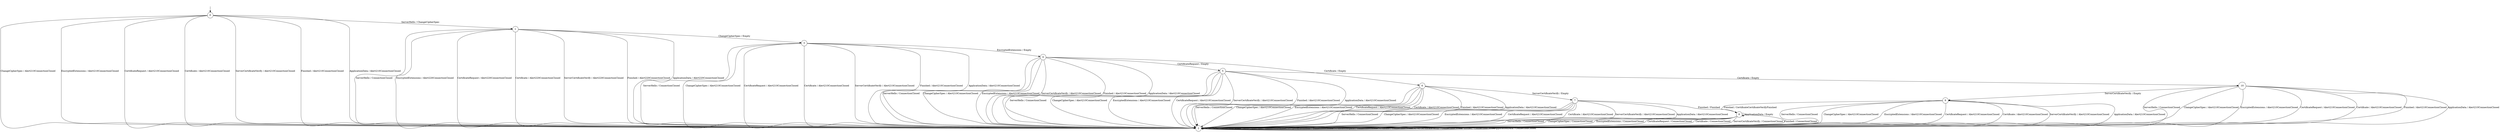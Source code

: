 digraph g {
__start0 [label="" shape="none"];

	s0 [shape="circle" label="0"];
	s1 [shape="circle" label="1"];
	s2 [shape="circle" label="2"];
	s3 [shape="circle" label="3"];
	s4 [shape="circle" label="4"];
	s5 [shape="circle" label="5"];
	s6 [shape="circle" label="6"];
	s7 [shape="circle" label="7"];
	s8 [shape="circle" label="8"];
	s9 [shape="circle" label="9"];
	s10 [shape="circle" label="10"];
	s0 -> s1[label="ServerHello / ChangeCipherSpec"]
	s0 -> s2[label="ChangeCipherSpec / Alert210ConnectionClosed"]
	s0 -> s2[label="EncryptedExtensions / Alert210ConnectionClosed"]
	s0 -> s2[label="CertificateRequest / Alert210ConnectionClosed"]
	s0 -> s2[label="Certificate / Alert210ConnectionClosed"]
	s0 -> s2[label="ServerCertificateVerify / Alert210ConnectionClosed"]
	s0 -> s2[label="Finished / Alert210ConnectionClosed"]
	s0 -> s2[label="ApplicationData / Alert210ConnectionClosed"]
	s1 -> s2[label="ServerHello / ConnectionClosed"]
	s1 -> s3[label="ChangeCipherSpec / Empty"]
	s1 -> s2[label="EncryptedExtensions / Alert220ConnectionClosed"]
	s1 -> s2[label="CertificateRequest / Alert220ConnectionClosed"]
	s1 -> s2[label="Certificate / Alert220ConnectionClosed"]
	s1 -> s2[label="ServerCertificateVerify / Alert220ConnectionClosed"]
	s1 -> s2[label="Finished / Alert220ConnectionClosed"]
	s1 -> s2[label="ApplicationData / Alert220ConnectionClosed"]
	s2 -> s2[label="ServerHello / ConnectionClosed"]
	s2 -> s2[label="ChangeCipherSpec / ConnectionClosed"]
	s2 -> s2[label="EncryptedExtensions / ConnectionClosed"]
	s2 -> s2[label="CertificateRequest / ConnectionClosed"]
	s2 -> s2[label="Certificate / ConnectionClosed"]
	s2 -> s2[label="ServerCertificateVerify / ConnectionClosed"]
	s2 -> s2[label="Finished / ConnectionClosed"]
	s2 -> s2[label="ApplicationData / ConnectionClosed"]
	s3 -> s2[label="ServerHello / ConnectionClosed"]
	s3 -> s2[label="ChangeCipherSpec / Alert210ConnectionClosed"]
	s3 -> s4[label="EncryptedExtensions / Empty"]
	s3 -> s2[label="CertificateRequest / Alert210ConnectionClosed"]
	s3 -> s2[label="Certificate / Alert210ConnectionClosed"]
	s3 -> s2[label="ServerCertificateVerify / Alert210ConnectionClosed"]
	s3 -> s2[label="Finished / Alert210ConnectionClosed"]
	s3 -> s2[label="ApplicationData / Alert210ConnectionClosed"]
	s4 -> s2[label="ServerHello / ConnectionClosed"]
	s4 -> s2[label="ChangeCipherSpec / Alert210ConnectionClosed"]
	s4 -> s2[label="EncryptedExtensions / Alert210ConnectionClosed"]
	s4 -> s5[label="CertificateRequest / Empty"]
	s4 -> s6[label="Certificate / Empty"]
	s4 -> s2[label="ServerCertificateVerify / Alert210ConnectionClosed"]
	s4 -> s2[label="Finished / Alert210ConnectionClosed"]
	s4 -> s2[label="ApplicationData / Alert210ConnectionClosed"]
	s5 -> s2[label="ServerHello / ConnectionClosed"]
	s5 -> s2[label="ChangeCipherSpec / Alert210ConnectionClosed"]
	s5 -> s2[label="EncryptedExtensions / Alert210ConnectionClosed"]
	s5 -> s2[label="CertificateRequest / Alert210ConnectionClosed"]
	s5 -> s10[label="Certificate / Empty"]
	s5 -> s2[label="ServerCertificateVerify / Alert210ConnectionClosed"]
	s5 -> s2[label="Finished / Alert210ConnectionClosed"]
	s5 -> s2[label="ApplicationData / Alert210ConnectionClosed"]
	s6 -> s2[label="ServerHello / ConnectionClosed"]
	s6 -> s2[label="ChangeCipherSpec / Alert210ConnectionClosed"]
	s6 -> s2[label="EncryptedExtensions / Alert210ConnectionClosed"]
	s6 -> s2[label="CertificateRequest / Alert210ConnectionClosed"]
	s6 -> s2[label="Certificate / Alert210ConnectionClosed"]
	s6 -> s7[label="ServerCertificateVerify / Empty"]
	s6 -> s2[label="Finished / Alert210ConnectionClosed"]
	s6 -> s2[label="ApplicationData / Alert210ConnectionClosed"]
	s7 -> s2[label="ServerHello / ConnectionClosed"]
	s7 -> s2[label="ChangeCipherSpec / Alert210ConnectionClosed"]
	s7 -> s2[label="EncryptedExtensions / Alert210ConnectionClosed"]
	s7 -> s2[label="CertificateRequest / Alert210ConnectionClosed"]
	s7 -> s2[label="Certificate / Alert210ConnectionClosed"]
	s7 -> s2[label="ServerCertificateVerify / Alert210ConnectionClosed"]
	s7 -> s8[label="Finished / Finished"]
	s7 -> s2[label="ApplicationData / Alert210ConnectionClosed"]
	s8 -> s2[label="ServerHello / ConnectionClosed"]
	s8 -> s2[label="ChangeCipherSpec / ConnectionClosed"]
	s8 -> s2[label="EncryptedExtensions / ConnectionClosed"]
	s8 -> s2[label="CertificateRequest / ConnectionClosed"]
	s8 -> s2[label="Certificate / ConnectionClosed"]
	s8 -> s2[label="ServerCertificateVerify / ConnectionClosed"]
	s8 -> s2[label="Finished / ConnectionClosed"]
	s8 -> s8[label="ApplicationData / Empty"]
	s9 -> s2[label="ServerHello / ConnectionClosed"]
	s9 -> s2[label="ChangeCipherSpec / Alert210ConnectionClosed"]
	s9 -> s2[label="EncryptedExtensions / Alert210ConnectionClosed"]
	s9 -> s2[label="CertificateRequest / Alert210ConnectionClosed"]
	s9 -> s2[label="Certificate / Alert210ConnectionClosed"]
	s9 -> s2[label="ServerCertificateVerify / Alert210ConnectionClosed"]
	s9 -> s8[label="Finished / CertificateCertificateVerifyFinished"]
	s9 -> s2[label="ApplicationData / Alert210ConnectionClosed"]
	s10 -> s2[label="ServerHello / ConnectionClosed"]
	s10 -> s2[label="ChangeCipherSpec / Alert210ConnectionClosed"]
	s10 -> s2[label="EncryptedExtensions / Alert210ConnectionClosed"]
	s10 -> s2[label="CertificateRequest / Alert210ConnectionClosed"]
	s10 -> s2[label="Certificate / Alert210ConnectionClosed"]
	s10 -> s9[label="ServerCertificateVerify / Empty"]
	s10 -> s2[label="Finished / Alert210ConnectionClosed"]
	s10 -> s2[label="ApplicationData / Alert210ConnectionClosed"]

__start0 -> s0;
}
